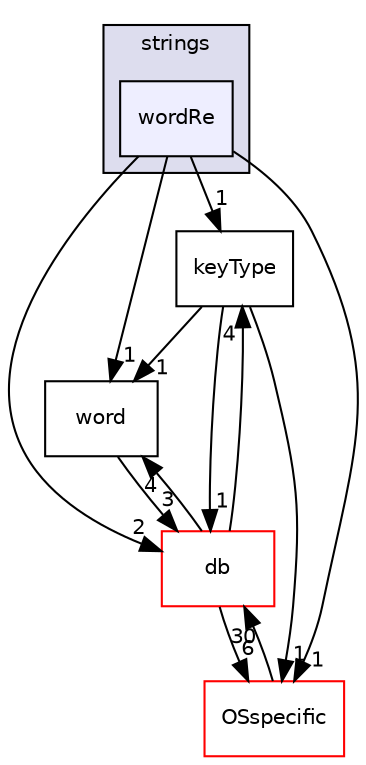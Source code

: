 digraph "src/OpenFOAM/primitives/strings/wordRe" {
  bgcolor=transparent;
  compound=true
  node [ fontsize="10", fontname="Helvetica"];
  edge [ labelfontsize="10", labelfontname="Helvetica"];
  subgraph clusterdir_ce1ee507886310df0e74ee2e624fbc88 {
    graph [ bgcolor="#ddddee", pencolor="black", label="strings" fontname="Helvetica", fontsize="10", URL="dir_ce1ee507886310df0e74ee2e624fbc88.html"]
  dir_c3392db1efe9a2640802296c6b320902 [shape=box, label="wordRe", style="filled", fillcolor="#eeeeff", pencolor="black", URL="dir_c3392db1efe9a2640802296c6b320902.html"];
  }
  dir_a83eb367bf26e2d772c6532ab47f4fe7 [shape=box label="keyType" URL="dir_a83eb367bf26e2d772c6532ab47f4fe7.html"];
  dir_37e5616194788bea54b108232e896e64 [shape=box label="word" URL="dir_37e5616194788bea54b108232e896e64.html"];
  dir_63c634f7a7cfd679ac26c67fb30fc32f [shape=box label="db" color="red" URL="dir_63c634f7a7cfd679ac26c67fb30fc32f.html"];
  dir_1e7df7a7407fc4618be5c18f76eb7b99 [shape=box label="OSspecific" color="red" URL="dir_1e7df7a7407fc4618be5c18f76eb7b99.html"];
  dir_c3392db1efe9a2640802296c6b320902->dir_a83eb367bf26e2d772c6532ab47f4fe7 [headlabel="1", labeldistance=1.5 headhref="dir_002371_002366.html"];
  dir_c3392db1efe9a2640802296c6b320902->dir_37e5616194788bea54b108232e896e64 [headlabel="1", labeldistance=1.5 headhref="dir_002371_002370.html"];
  dir_c3392db1efe9a2640802296c6b320902->dir_63c634f7a7cfd679ac26c67fb30fc32f [headlabel="2", labeldistance=1.5 headhref="dir_002371_001929.html"];
  dir_c3392db1efe9a2640802296c6b320902->dir_1e7df7a7407fc4618be5c18f76eb7b99 [headlabel="1", labeldistance=1.5 headhref="dir_002371_002398.html"];
  dir_a83eb367bf26e2d772c6532ab47f4fe7->dir_37e5616194788bea54b108232e896e64 [headlabel="1", labeldistance=1.5 headhref="dir_002366_002370.html"];
  dir_a83eb367bf26e2d772c6532ab47f4fe7->dir_63c634f7a7cfd679ac26c67fb30fc32f [headlabel="1", labeldistance=1.5 headhref="dir_002366_001929.html"];
  dir_a83eb367bf26e2d772c6532ab47f4fe7->dir_1e7df7a7407fc4618be5c18f76eb7b99 [headlabel="1", labeldistance=1.5 headhref="dir_002366_002398.html"];
  dir_37e5616194788bea54b108232e896e64->dir_63c634f7a7cfd679ac26c67fb30fc32f [headlabel="3", labeldistance=1.5 headhref="dir_002370_001929.html"];
  dir_63c634f7a7cfd679ac26c67fb30fc32f->dir_a83eb367bf26e2d772c6532ab47f4fe7 [headlabel="4", labeldistance=1.5 headhref="dir_001929_002366.html"];
  dir_63c634f7a7cfd679ac26c67fb30fc32f->dir_37e5616194788bea54b108232e896e64 [headlabel="4", labeldistance=1.5 headhref="dir_001929_002370.html"];
  dir_63c634f7a7cfd679ac26c67fb30fc32f->dir_1e7df7a7407fc4618be5c18f76eb7b99 [headlabel="6", labeldistance=1.5 headhref="dir_001929_002398.html"];
  dir_1e7df7a7407fc4618be5c18f76eb7b99->dir_63c634f7a7cfd679ac26c67fb30fc32f [headlabel="30", labeldistance=1.5 headhref="dir_002398_001929.html"];
}
